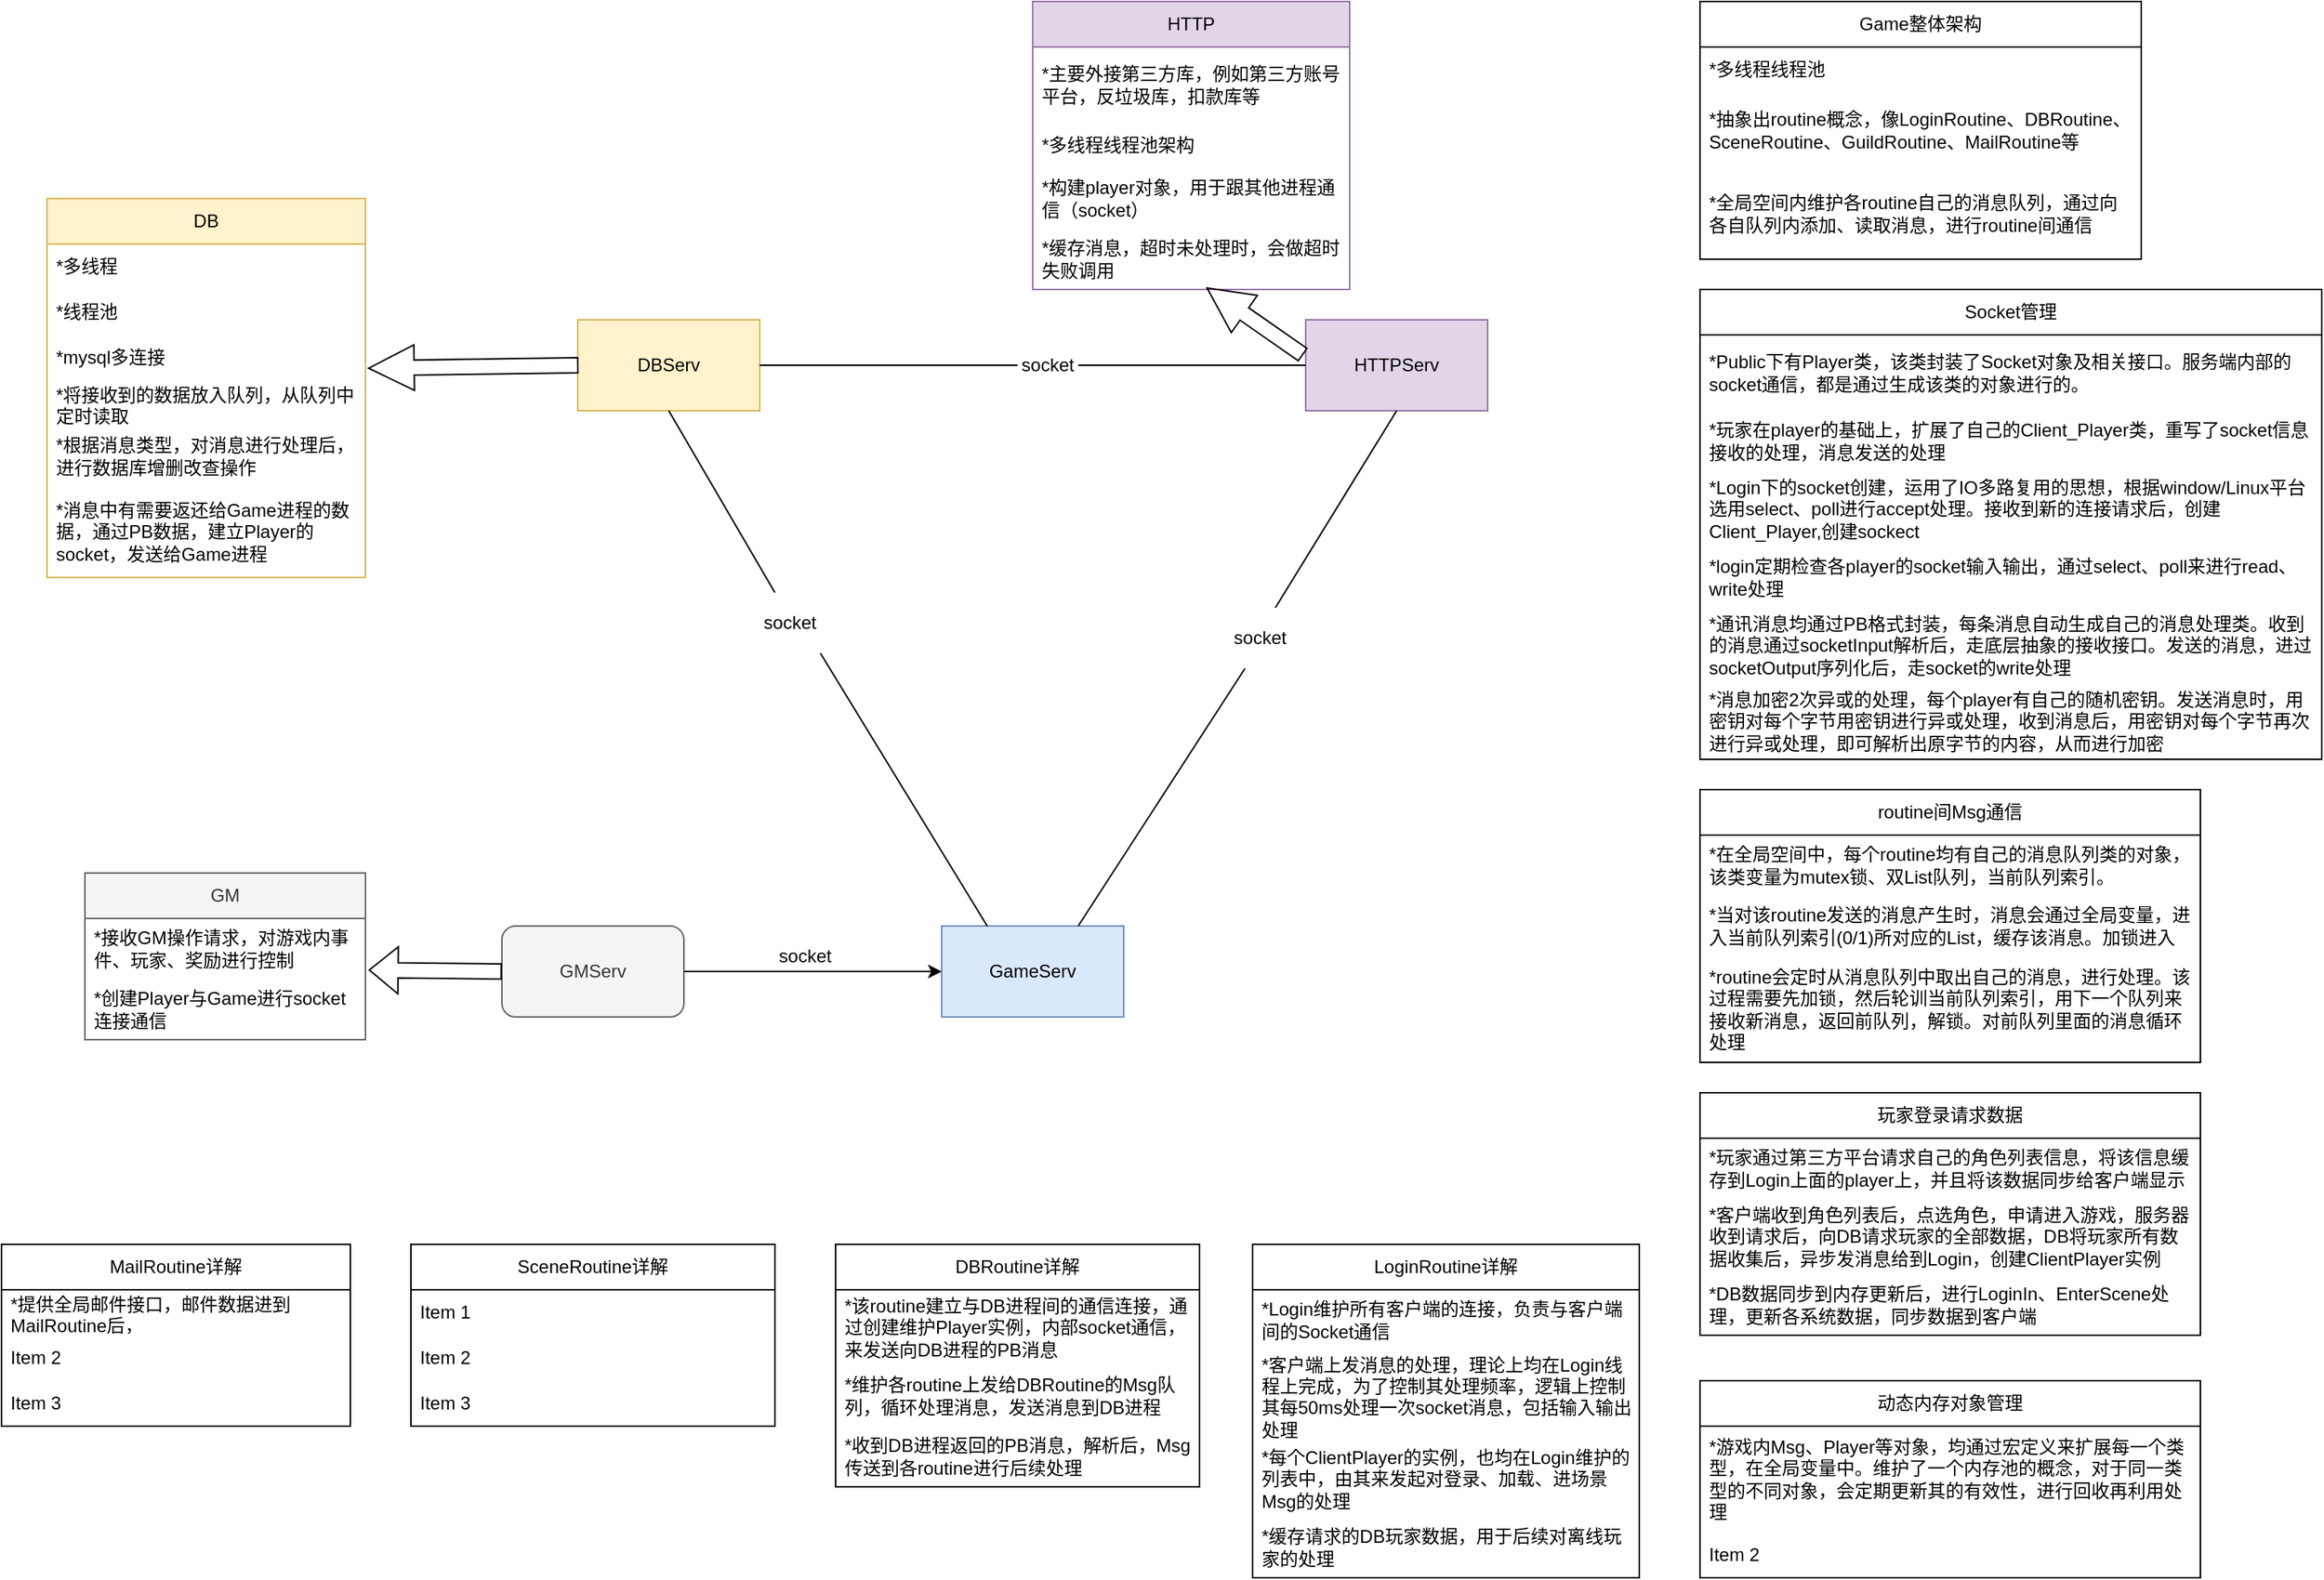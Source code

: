 <mxfile version="20.8.14" type="github">
  <diagram name="第 1 页" id="2zzjvKbSOy1SyM4pG3Pb">
    <mxGraphModel dx="1434" dy="764" grid="1" gridSize="10" guides="1" tooltips="1" connect="1" arrows="1" fold="1" page="1" pageScale="1" pageWidth="827" pageHeight="1169" math="0" shadow="0">
      <root>
        <mxCell id="0" />
        <mxCell id="1" parent="0" />
        <mxCell id="Lvl2Drqpu6WyYU6d_-Ae-1" value="GameServ" style="rounded=0;whiteSpace=wrap;html=1;fillColor=#dae8fc;strokeColor=#6c8ebf;" parent="1" vertex="1">
          <mxGeometry x="670" y="630" width="120" height="60" as="geometry" />
        </mxCell>
        <mxCell id="Lvl2Drqpu6WyYU6d_-Ae-2" value="DBServ" style="rounded=0;whiteSpace=wrap;html=1;fillColor=#fff2cc;strokeColor=#d6b656;" parent="1" vertex="1">
          <mxGeometry x="430" y="230" width="120" height="60" as="geometry" />
        </mxCell>
        <mxCell id="Lvl2Drqpu6WyYU6d_-Ae-3" value="HTTPServ" style="rounded=0;whiteSpace=wrap;html=1;fillColor=#e1d5e7;strokeColor=#9673a6;" parent="1" vertex="1">
          <mxGeometry x="910" y="230" width="120" height="60" as="geometry" />
        </mxCell>
        <mxCell id="Lvl2Drqpu6WyYU6d_-Ae-4" value="GMServ" style="rounded=1;whiteSpace=wrap;html=1;fillColor=#f5f5f5;fontColor=#333333;strokeColor=#666666;" parent="1" vertex="1">
          <mxGeometry x="380" y="630" width="120" height="60" as="geometry" />
        </mxCell>
        <mxCell id="Lvl2Drqpu6WyYU6d_-Ae-5" value="" style="endArrow=none;html=1;rounded=0;entryX=0.5;entryY=1;entryDx=0;entryDy=0;exitX=0.25;exitY=0;exitDx=0;exitDy=0;startArrow=none;" parent="1" source="Lvl2Drqpu6WyYU6d_-Ae-9" target="Lvl2Drqpu6WyYU6d_-Ae-2" edge="1">
          <mxGeometry width="50" height="50" relative="1" as="geometry">
            <mxPoint x="390" y="420" as="sourcePoint" />
            <mxPoint x="440" y="370" as="targetPoint" />
          </mxGeometry>
        </mxCell>
        <mxCell id="Lvl2Drqpu6WyYU6d_-Ae-6" value="" style="endArrow=none;html=1;rounded=0;entryX=0;entryY=0.5;entryDx=0;entryDy=0;exitX=1;exitY=0.5;exitDx=0;exitDy=0;startArrow=none;" parent="1" source="Lvl2Drqpu6WyYU6d_-Ae-13" target="Lvl2Drqpu6WyYU6d_-Ae-3" edge="1">
          <mxGeometry width="50" height="50" relative="1" as="geometry">
            <mxPoint x="390" y="420" as="sourcePoint" />
            <mxPoint x="440" y="370" as="targetPoint" />
          </mxGeometry>
        </mxCell>
        <mxCell id="Lvl2Drqpu6WyYU6d_-Ae-7" value="" style="endArrow=none;html=1;rounded=0;entryX=0.5;entryY=1;entryDx=0;entryDy=0;exitX=0.75;exitY=0;exitDx=0;exitDy=0;startArrow=none;" parent="1" source="Lvl2Drqpu6WyYU6d_-Ae-11" target="Lvl2Drqpu6WyYU6d_-Ae-3" edge="1">
          <mxGeometry width="50" height="50" relative="1" as="geometry">
            <mxPoint x="390" y="420" as="sourcePoint" />
            <mxPoint x="440" y="370" as="targetPoint" />
          </mxGeometry>
        </mxCell>
        <mxCell id="Lvl2Drqpu6WyYU6d_-Ae-10" value="" style="endArrow=none;html=1;rounded=0;entryX=1;entryY=1;entryDx=0;entryDy=0;exitX=0.25;exitY=0;exitDx=0;exitDy=0;" parent="1" source="Lvl2Drqpu6WyYU6d_-Ae-1" target="Lvl2Drqpu6WyYU6d_-Ae-9" edge="1">
          <mxGeometry width="50" height="50" relative="1" as="geometry">
            <mxPoint x="384" y="880" as="sourcePoint" />
            <mxPoint x="170" y="140" as="targetPoint" />
          </mxGeometry>
        </mxCell>
        <mxCell id="Lvl2Drqpu6WyYU6d_-Ae-9" value="socket" style="whiteSpace=wrap;html=1;aspect=fixed;strokeColor=none;" parent="1" vertex="1">
          <mxGeometry x="550" y="410" width="40" height="40" as="geometry" />
        </mxCell>
        <mxCell id="Lvl2Drqpu6WyYU6d_-Ae-12" value="socket" style="whiteSpace=wrap;html=1;aspect=fixed;strokeColor=none;" parent="1" vertex="1">
          <mxGeometry x="560" y="630" width="40" height="40" as="geometry" />
        </mxCell>
        <mxCell id="Lvl2Drqpu6WyYU6d_-Ae-14" value="" style="endArrow=none;html=1;rounded=0;exitX=0.75;exitY=0;exitDx=0;exitDy=0;entryX=0.25;entryY=1;entryDx=0;entryDy=0;" parent="1" source="Lvl2Drqpu6WyYU6d_-Ae-1" target="Lvl2Drqpu6WyYU6d_-Ae-11" edge="1">
          <mxGeometry width="50" height="50" relative="1" as="geometry">
            <mxPoint x="444" y="880" as="sourcePoint" />
            <mxPoint x="960" y="380" as="targetPoint" />
          </mxGeometry>
        </mxCell>
        <mxCell id="Lvl2Drqpu6WyYU6d_-Ae-11" value="socket" style="whiteSpace=wrap;html=1;aspect=fixed;strokeColor=none;" parent="1" vertex="1">
          <mxGeometry x="860" y="420" width="40" height="40" as="geometry" />
        </mxCell>
        <mxCell id="Lvl2Drqpu6WyYU6d_-Ae-16" value="" style="endArrow=none;html=1;rounded=0;entryX=0;entryY=0.5;entryDx=0;entryDy=0;exitX=1;exitY=0.5;exitDx=0;exitDy=0;" parent="1" source="Lvl2Drqpu6WyYU6d_-Ae-2" target="Lvl2Drqpu6WyYU6d_-Ae-13" edge="1">
          <mxGeometry width="50" height="50" relative="1" as="geometry">
            <mxPoint x="280" y="160" as="sourcePoint" />
            <mxPoint x="570" y="160" as="targetPoint" />
          </mxGeometry>
        </mxCell>
        <mxCell id="Lvl2Drqpu6WyYU6d_-Ae-13" value="socket" style="whiteSpace=wrap;html=1;aspect=fixed;strokeColor=none;" parent="1" vertex="1">
          <mxGeometry x="720" y="240" width="40" height="40" as="geometry" />
        </mxCell>
        <mxCell id="Lvl2Drqpu6WyYU6d_-Ae-17" value="" style="endArrow=classic;html=1;rounded=0;exitX=1;exitY=0.5;exitDx=0;exitDy=0;entryX=0;entryY=0.5;entryDx=0;entryDy=0;" parent="1" source="Lvl2Drqpu6WyYU6d_-Ae-4" target="Lvl2Drqpu6WyYU6d_-Ae-1" edge="1">
          <mxGeometry width="50" height="50" relative="1" as="geometry">
            <mxPoint x="390" y="720" as="sourcePoint" />
            <mxPoint x="440" y="670" as="targetPoint" />
          </mxGeometry>
        </mxCell>
        <mxCell id="Lvl2Drqpu6WyYU6d_-Ae-18" value="" style="shape=arrow;endArrow=classic;html=1;rounded=0;exitX=0;exitY=0.5;exitDx=0;exitDy=0;entryX=1.01;entryY=0.733;entryDx=0;entryDy=0;entryPerimeter=0;" parent="1" source="Lvl2Drqpu6WyYU6d_-Ae-2" target="Lvl2Drqpu6WyYU6d_-Ae-31" edge="1">
          <mxGeometry width="50" height="50" relative="1" as="geometry">
            <mxPoint x="390" y="320" as="sourcePoint" />
            <mxPoint x="240" y="150" as="targetPoint" />
          </mxGeometry>
        </mxCell>
        <mxCell id="Lvl2Drqpu6WyYU6d_-Ae-20" value="HTTP" style="swimlane;fontStyle=0;childLayout=stackLayout;horizontal=1;startSize=30;horizontalStack=0;resizeParent=1;resizeParentMax=0;resizeLast=0;collapsible=1;marginBottom=0;whiteSpace=wrap;html=1;fillColor=#e1d5e7;strokeColor=#9673a6;" parent="1" vertex="1">
          <mxGeometry x="730" y="20" width="209" height="190" as="geometry">
            <mxRectangle x="1280" y="40" width="60" height="30" as="alternateBounds" />
          </mxGeometry>
        </mxCell>
        <mxCell id="Lvl2Drqpu6WyYU6d_-Ae-21" value="*主要外接第三方库，例如第三方账号平台，反垃圾库，扣款库等" style="text;strokeColor=none;fillColor=none;align=left;verticalAlign=middle;spacingLeft=4;spacingRight=4;overflow=hidden;points=[[0,0.5],[1,0.5]];portConstraint=eastwest;rotatable=0;whiteSpace=wrap;html=1;" parent="Lvl2Drqpu6WyYU6d_-Ae-20" vertex="1">
          <mxGeometry y="30" width="209" height="50" as="geometry" />
        </mxCell>
        <mxCell id="Lvl2Drqpu6WyYU6d_-Ae-22" value="*多线程线程池架构" style="text;strokeColor=none;fillColor=none;align=left;verticalAlign=middle;spacingLeft=4;spacingRight=4;overflow=hidden;points=[[0,0.5],[1,0.5]];portConstraint=eastwest;rotatable=0;whiteSpace=wrap;html=1;" parent="Lvl2Drqpu6WyYU6d_-Ae-20" vertex="1">
          <mxGeometry y="80" width="209" height="30" as="geometry" />
        </mxCell>
        <mxCell id="Lvl2Drqpu6WyYU6d_-Ae-23" value="*构建player对象，用于跟其他进程通信（socket）" style="text;strokeColor=none;fillColor=none;align=left;verticalAlign=middle;spacingLeft=4;spacingRight=4;overflow=hidden;points=[[0,0.5],[1,0.5]];portConstraint=eastwest;rotatable=0;whiteSpace=wrap;html=1;" parent="Lvl2Drqpu6WyYU6d_-Ae-20" vertex="1">
          <mxGeometry y="110" width="209" height="40" as="geometry" />
        </mxCell>
        <mxCell id="Lvl2Drqpu6WyYU6d_-Ae-26" value="*缓存消息，超时未处理时，会做超时失败调用" style="text;strokeColor=none;fillColor=none;align=left;verticalAlign=middle;spacingLeft=4;spacingRight=4;overflow=hidden;points=[[0,0.5],[1,0.5]];portConstraint=eastwest;rotatable=0;whiteSpace=wrap;html=1;fontSize=12;fontFamily=Helvetica;fontColor=default;" parent="Lvl2Drqpu6WyYU6d_-Ae-20" vertex="1">
          <mxGeometry y="150" width="209" height="40" as="geometry" />
        </mxCell>
        <mxCell id="Lvl2Drqpu6WyYU6d_-Ae-28" value="DB" style="swimlane;fontStyle=0;childLayout=stackLayout;horizontal=1;startSize=30;horizontalStack=0;resizeParent=1;resizeParentMax=0;resizeLast=0;collapsible=1;marginBottom=0;whiteSpace=wrap;html=1;strokeColor=#d6b656;fontFamily=Helvetica;fontSize=12;fillColor=#fff2cc;" parent="1" vertex="1">
          <mxGeometry x="80" y="150" width="210" height="250" as="geometry">
            <mxRectangle x="30" y="40" width="60" height="30" as="alternateBounds" />
          </mxGeometry>
        </mxCell>
        <mxCell id="Lvl2Drqpu6WyYU6d_-Ae-29" value="*多线程" style="text;strokeColor=none;fillColor=none;align=left;verticalAlign=middle;spacingLeft=4;spacingRight=4;overflow=hidden;points=[[0,0.5],[1,0.5]];portConstraint=eastwest;rotatable=0;whiteSpace=wrap;html=1;fontSize=12;fontFamily=Helvetica;fontColor=default;" parent="Lvl2Drqpu6WyYU6d_-Ae-28" vertex="1">
          <mxGeometry y="30" width="210" height="30" as="geometry" />
        </mxCell>
        <mxCell id="Lvl2Drqpu6WyYU6d_-Ae-30" value="*线程池" style="text;strokeColor=none;fillColor=none;align=left;verticalAlign=middle;spacingLeft=4;spacingRight=4;overflow=hidden;points=[[0,0.5],[1,0.5]];portConstraint=eastwest;rotatable=0;whiteSpace=wrap;html=1;fontSize=12;fontFamily=Helvetica;fontColor=default;" parent="Lvl2Drqpu6WyYU6d_-Ae-28" vertex="1">
          <mxGeometry y="60" width="210" height="30" as="geometry" />
        </mxCell>
        <mxCell id="Lvl2Drqpu6WyYU6d_-Ae-31" value="*mysql多连接" style="text;strokeColor=none;fillColor=none;align=left;verticalAlign=middle;spacingLeft=4;spacingRight=4;overflow=hidden;points=[[0,0.5],[1,0.5]];portConstraint=eastwest;rotatable=0;whiteSpace=wrap;html=1;fontSize=12;fontFamily=Helvetica;fontColor=default;" parent="Lvl2Drqpu6WyYU6d_-Ae-28" vertex="1">
          <mxGeometry y="90" width="210" height="30" as="geometry" />
        </mxCell>
        <mxCell id="Lvl2Drqpu6WyYU6d_-Ae-32" value="*将接收到的数据放入队列，从队列中定时读取" style="text;strokeColor=none;fillColor=none;align=left;verticalAlign=middle;spacingLeft=4;spacingRight=4;overflow=hidden;points=[[0,0.5],[1,0.5]];portConstraint=eastwest;rotatable=0;whiteSpace=wrap;html=1;fontSize=12;fontFamily=Helvetica;fontColor=default;" parent="Lvl2Drqpu6WyYU6d_-Ae-28" vertex="1">
          <mxGeometry y="120" width="210" height="30" as="geometry" />
        </mxCell>
        <mxCell id="Lvl2Drqpu6WyYU6d_-Ae-34" value="*根据消息类型，对消息进行处理后，进行数据库增删改查操作" style="text;strokeColor=none;fillColor=none;align=left;verticalAlign=middle;spacingLeft=4;spacingRight=4;overflow=hidden;points=[[0,0.5],[1,0.5]];portConstraint=eastwest;rotatable=0;whiteSpace=wrap;html=1;fontSize=12;fontFamily=Helvetica;fontColor=default;" parent="Lvl2Drqpu6WyYU6d_-Ae-28" vertex="1">
          <mxGeometry y="150" width="210" height="40" as="geometry" />
        </mxCell>
        <mxCell id="Lvl2Drqpu6WyYU6d_-Ae-33" value="*消息中有需要返还给Game进程的数据，通过PB数据，建立Player的socket，发送给Game进程" style="text;strokeColor=none;fillColor=none;align=left;verticalAlign=middle;spacingLeft=4;spacingRight=4;overflow=hidden;points=[[0,0.5],[1,0.5]];portConstraint=eastwest;rotatable=0;whiteSpace=wrap;html=1;fontSize=12;fontFamily=Helvetica;fontColor=default;" parent="Lvl2Drqpu6WyYU6d_-Ae-28" vertex="1">
          <mxGeometry y="190" width="210" height="60" as="geometry" />
        </mxCell>
        <mxCell id="Lvl2Drqpu6WyYU6d_-Ae-35" value="" style="shape=arrow;endArrow=classic;html=1;rounded=0;fontFamily=Helvetica;fontSize=12;fontColor=default;entryX=0.55;entryY=0.975;entryDx=0;entryDy=0;entryPerimeter=0;exitX=-0.017;exitY=0.383;exitDx=0;exitDy=0;exitPerimeter=0;" parent="1" source="Lvl2Drqpu6WyYU6d_-Ae-3" target="Lvl2Drqpu6WyYU6d_-Ae-26" edge="1">
          <mxGeometry width="50" height="50" relative="1" as="geometry">
            <mxPoint x="850" y="220" as="sourcePoint" />
            <mxPoint x="900" y="170" as="targetPoint" />
          </mxGeometry>
        </mxCell>
        <mxCell id="Lvl2Drqpu6WyYU6d_-Ae-37" value="Game整体架构" style="swimlane;fontStyle=0;childLayout=stackLayout;horizontal=1;startSize=30;horizontalStack=0;resizeParent=1;resizeParentMax=0;resizeLast=0;collapsible=1;marginBottom=0;whiteSpace=wrap;html=1;strokeColor=default;fontFamily=Helvetica;fontSize=12;fontColor=default;fillColor=default;" parent="1" vertex="1">
          <mxGeometry x="1170" y="20" width="291" height="170" as="geometry" />
        </mxCell>
        <mxCell id="Lvl2Drqpu6WyYU6d_-Ae-38" value="*多线程线程池" style="text;strokeColor=none;fillColor=none;align=left;verticalAlign=middle;spacingLeft=4;spacingRight=4;overflow=hidden;points=[[0,0.5],[1,0.5]];portConstraint=eastwest;rotatable=0;whiteSpace=wrap;html=1;fontSize=12;fontFamily=Helvetica;fontColor=default;" parent="Lvl2Drqpu6WyYU6d_-Ae-37" vertex="1">
          <mxGeometry y="30" width="291" height="30" as="geometry" />
        </mxCell>
        <mxCell id="Lvl2Drqpu6WyYU6d_-Ae-39" value="*抽象出routine概念，像LoginRoutine、DBRoutine、SceneRoutine、GuildRoutine、MailRoutine等" style="text;strokeColor=none;fillColor=none;align=left;verticalAlign=middle;spacingLeft=4;spacingRight=4;overflow=hidden;points=[[0,0.5],[1,0.5]];portConstraint=eastwest;rotatable=0;whiteSpace=wrap;html=1;fontSize=12;fontFamily=Helvetica;fontColor=default;" parent="Lvl2Drqpu6WyYU6d_-Ae-37" vertex="1">
          <mxGeometry y="60" width="291" height="50" as="geometry" />
        </mxCell>
        <mxCell id="Lvl2Drqpu6WyYU6d_-Ae-40" value="*全局空间内维护各routine自己的消息队列，通过向各自队列内添加、读取消息，进行routine间通信" style="text;strokeColor=none;fillColor=none;align=left;verticalAlign=middle;spacingLeft=4;spacingRight=4;overflow=hidden;points=[[0,0.5],[1,0.5]];portConstraint=eastwest;rotatable=0;whiteSpace=wrap;html=1;fontSize=12;fontFamily=Helvetica;fontColor=default;" parent="Lvl2Drqpu6WyYU6d_-Ae-37" vertex="1">
          <mxGeometry y="110" width="291" height="60" as="geometry" />
        </mxCell>
        <mxCell id="Lvl2Drqpu6WyYU6d_-Ae-41" value="Socket管理" style="swimlane;fontStyle=0;childLayout=stackLayout;horizontal=1;startSize=30;horizontalStack=0;resizeParent=1;resizeParentMax=0;resizeLast=0;collapsible=1;marginBottom=0;whiteSpace=wrap;html=1;strokeColor=default;fontFamily=Helvetica;fontSize=12;fontColor=default;fillColor=default;" parent="1" vertex="1">
          <mxGeometry x="1170" y="210" width="410" height="310" as="geometry" />
        </mxCell>
        <mxCell id="Lvl2Drqpu6WyYU6d_-Ae-42" value="*Public下有Player类，该类封装了Socket对象及相关接口。服务端内部的socket通信，都是通过生成该类的对象进行的。" style="text;strokeColor=none;fillColor=none;align=left;verticalAlign=middle;spacingLeft=4;spacingRight=4;overflow=hidden;points=[[0,0.5],[1,0.5]];portConstraint=eastwest;rotatable=0;whiteSpace=wrap;html=1;fontSize=12;fontFamily=Helvetica;fontColor=default;" parent="Lvl2Drqpu6WyYU6d_-Ae-41" vertex="1">
          <mxGeometry y="30" width="410" height="50" as="geometry" />
        </mxCell>
        <mxCell id="Lvl2Drqpu6WyYU6d_-Ae-43" value="*玩家在player的基础上，扩展了自己的Client_Player类，重写了socket信息接收的处理，消息发送的处理" style="text;strokeColor=none;fillColor=none;align=left;verticalAlign=middle;spacingLeft=4;spacingRight=4;overflow=hidden;points=[[0,0.5],[1,0.5]];portConstraint=eastwest;rotatable=0;whiteSpace=wrap;html=1;fontSize=12;fontFamily=Helvetica;fontColor=default;" parent="Lvl2Drqpu6WyYU6d_-Ae-41" vertex="1">
          <mxGeometry y="80" width="410" height="40" as="geometry" />
        </mxCell>
        <mxCell id="Lvl2Drqpu6WyYU6d_-Ae-44" value="*Login下的socket创建，运用了IO多路复用的思想，根据window/Linux平台选用select、poll进行accept处理。接收到新的连接请求后，创建Client_Player,创建sockect" style="text;strokeColor=none;fillColor=none;align=left;verticalAlign=middle;spacingLeft=4;spacingRight=4;overflow=hidden;points=[[0,0.5],[1,0.5]];portConstraint=eastwest;rotatable=0;whiteSpace=wrap;html=1;fontSize=12;fontFamily=Helvetica;fontColor=default;" parent="Lvl2Drqpu6WyYU6d_-Ae-41" vertex="1">
          <mxGeometry y="120" width="410" height="50" as="geometry" />
        </mxCell>
        <mxCell id="Lvl2Drqpu6WyYU6d_-Ae-78" value="*login定期检查各player的socket输入输出，通过select、poll来进行read、write处理" style="text;strokeColor=none;fillColor=none;align=left;verticalAlign=middle;spacingLeft=4;spacingRight=4;overflow=hidden;points=[[0,0.5],[1,0.5]];portConstraint=eastwest;rotatable=0;whiteSpace=wrap;html=1;fontSize=12;fontFamily=Helvetica;fontColor=default;" parent="Lvl2Drqpu6WyYU6d_-Ae-41" vertex="1">
          <mxGeometry y="170" width="410" height="40" as="geometry" />
        </mxCell>
        <mxCell id="Lvl2Drqpu6WyYU6d_-Ae-80" value="*通讯消息均通过PB格式封装，每条消息自动生成自己的消息处理类。收到的消息通过socketInput解析后，走底层抽象的接收接口。发送的消息，进过socketOutput序列化后，走socket的write处理" style="text;strokeColor=none;fillColor=none;align=left;verticalAlign=middle;spacingLeft=4;spacingRight=4;overflow=hidden;points=[[0,0.5],[1,0.5]];portConstraint=eastwest;rotatable=0;whiteSpace=wrap;html=1;fontSize=12;fontFamily=Helvetica;fontColor=default;" parent="Lvl2Drqpu6WyYU6d_-Ae-41" vertex="1">
          <mxGeometry y="210" width="410" height="50" as="geometry" />
        </mxCell>
        <mxCell id="Lvl2Drqpu6WyYU6d_-Ae-79" value="*消息加密2次异或的处理，每个player有自己的随机密钥。发送消息时，用密钥对每个字节用密钥进行异或处理，收到消息后，用密钥对每个字节再次进行异或处理，即可解析出原字节的内容，从而进行加密" style="text;strokeColor=none;fillColor=none;align=left;verticalAlign=middle;spacingLeft=4;spacingRight=4;overflow=hidden;points=[[0,0.5],[1,0.5]];portConstraint=eastwest;rotatable=0;whiteSpace=wrap;html=1;fontSize=12;fontFamily=Helvetica;fontColor=default;" parent="Lvl2Drqpu6WyYU6d_-Ae-41" vertex="1">
          <mxGeometry y="260" width="410" height="50" as="geometry" />
        </mxCell>
        <mxCell id="Lvl2Drqpu6WyYU6d_-Ae-45" value="routine间Msg通信" style="swimlane;fontStyle=0;childLayout=stackLayout;horizontal=1;startSize=30;horizontalStack=0;resizeParent=1;resizeParentMax=0;resizeLast=0;collapsible=1;marginBottom=0;whiteSpace=wrap;html=1;strokeColor=default;fontFamily=Helvetica;fontSize=12;fontColor=default;fillColor=default;" parent="1" vertex="1">
          <mxGeometry x="1170" y="540" width="330" height="180" as="geometry" />
        </mxCell>
        <mxCell id="Lvl2Drqpu6WyYU6d_-Ae-46" value="*在全局空间中，每个routine均有自己的消息队列类的对象，该类变量为mutex锁、双List队列，当前队列索引。" style="text;strokeColor=none;fillColor=none;align=left;verticalAlign=middle;spacingLeft=4;spacingRight=4;overflow=hidden;points=[[0,0.5],[1,0.5]];portConstraint=eastwest;rotatable=0;whiteSpace=wrap;html=1;fontSize=12;fontFamily=Helvetica;fontColor=default;" parent="Lvl2Drqpu6WyYU6d_-Ae-45" vertex="1">
          <mxGeometry y="30" width="330" height="40" as="geometry" />
        </mxCell>
        <mxCell id="Lvl2Drqpu6WyYU6d_-Ae-47" value="*当对该routine发送的消息产生时，消息会通过全局变量，进入当前队列索引(0/1)所对应的List，缓存该消息。加锁进入" style="text;strokeColor=none;fillColor=none;align=left;verticalAlign=middle;spacingLeft=4;spacingRight=4;overflow=hidden;points=[[0,0.5],[1,0.5]];portConstraint=eastwest;rotatable=0;whiteSpace=wrap;html=1;fontSize=12;fontFamily=Helvetica;fontColor=default;" parent="Lvl2Drqpu6WyYU6d_-Ae-45" vertex="1">
          <mxGeometry y="70" width="330" height="40" as="geometry" />
        </mxCell>
        <mxCell id="Lvl2Drqpu6WyYU6d_-Ae-48" value="*routine会定时从消息队列中取出自己的消息，进行处理。该过程需要先加锁，然后轮训当前队列索引，用下一个队列来接收新消息，返回前队列，解锁。对前队列里面的消息循环处理" style="text;strokeColor=none;fillColor=none;align=left;verticalAlign=middle;spacingLeft=4;spacingRight=4;overflow=hidden;points=[[0,0.5],[1,0.5]];portConstraint=eastwest;rotatable=0;whiteSpace=wrap;html=1;fontSize=12;fontFamily=Helvetica;fontColor=default;" parent="Lvl2Drqpu6WyYU6d_-Ae-45" vertex="1">
          <mxGeometry y="110" width="330" height="70" as="geometry" />
        </mxCell>
        <mxCell id="Lvl2Drqpu6WyYU6d_-Ae-49" value="玩家登录请求数据" style="swimlane;fontStyle=0;childLayout=stackLayout;horizontal=1;startSize=30;horizontalStack=0;resizeParent=1;resizeParentMax=0;resizeLast=0;collapsible=1;marginBottom=0;whiteSpace=wrap;html=1;strokeColor=default;fontFamily=Helvetica;fontSize=12;fontColor=default;fillColor=default;" parent="1" vertex="1">
          <mxGeometry x="1170" y="740" width="330" height="160" as="geometry" />
        </mxCell>
        <mxCell id="Lvl2Drqpu6WyYU6d_-Ae-50" value="*玩家通过第三方平台请求自己的角色列表信息，将该信息缓存到Login上面的player上，并且将该数据同步给客户端显示" style="text;strokeColor=none;fillColor=none;align=left;verticalAlign=middle;spacingLeft=4;spacingRight=4;overflow=hidden;points=[[0,0.5],[1,0.5]];portConstraint=eastwest;rotatable=0;whiteSpace=wrap;html=1;fontSize=12;fontFamily=Helvetica;fontColor=default;" parent="Lvl2Drqpu6WyYU6d_-Ae-49" vertex="1">
          <mxGeometry y="30" width="330" height="40" as="geometry" />
        </mxCell>
        <mxCell id="Lvl2Drqpu6WyYU6d_-Ae-51" value="*客户端收到角色列表后，点选角色，申请进入游戏，服务器收到请求后，向DB请求玩家的全部数据，DB将玩家所有数据收集后，异步发消息给到Login，创建ClientPlayer实例" style="text;strokeColor=none;fillColor=none;align=left;verticalAlign=middle;spacingLeft=4;spacingRight=4;overflow=hidden;points=[[0,0.5],[1,0.5]];portConstraint=eastwest;rotatable=0;whiteSpace=wrap;html=1;fontSize=12;fontFamily=Helvetica;fontColor=default;" parent="Lvl2Drqpu6WyYU6d_-Ae-49" vertex="1">
          <mxGeometry y="70" width="330" height="50" as="geometry" />
        </mxCell>
        <mxCell id="Lvl2Drqpu6WyYU6d_-Ae-52" value="*DB数据同步到内存更新后，进行LoginIn、EnterScene处理，更新各系统数据，同步数据到客户端" style="text;strokeColor=none;fillColor=none;align=left;verticalAlign=middle;spacingLeft=4;spacingRight=4;overflow=hidden;points=[[0,0.5],[1,0.5]];portConstraint=eastwest;rotatable=0;whiteSpace=wrap;html=1;fontSize=12;fontFamily=Helvetica;fontColor=default;" parent="Lvl2Drqpu6WyYU6d_-Ae-49" vertex="1">
          <mxGeometry y="120" width="330" height="40" as="geometry" />
        </mxCell>
        <mxCell id="Lvl2Drqpu6WyYU6d_-Ae-53" value="动态内存对象管理" style="swimlane;fontStyle=0;childLayout=stackLayout;horizontal=1;startSize=30;horizontalStack=0;resizeParent=1;resizeParentMax=0;resizeLast=0;collapsible=1;marginBottom=0;whiteSpace=wrap;html=1;strokeColor=default;fontFamily=Helvetica;fontSize=12;fontColor=default;fillColor=default;" parent="1" vertex="1">
          <mxGeometry x="1170" y="930" width="330" height="130" as="geometry" />
        </mxCell>
        <mxCell id="Lvl2Drqpu6WyYU6d_-Ae-54" value="*游戏内Msg、Player等对象，均通过宏定义来扩展每一个类型，在全局变量中。维护了一个内存池的概念，对于同一类型的不同对象，会定期更新其的有效性，进行回收再利用处理" style="text;strokeColor=none;fillColor=none;align=left;verticalAlign=middle;spacingLeft=4;spacingRight=4;overflow=hidden;points=[[0,0.5],[1,0.5]];portConstraint=eastwest;rotatable=0;whiteSpace=wrap;html=1;fontSize=12;fontFamily=Helvetica;fontColor=default;" parent="Lvl2Drqpu6WyYU6d_-Ae-53" vertex="1">
          <mxGeometry y="30" width="330" height="70" as="geometry" />
        </mxCell>
        <mxCell id="Lvl2Drqpu6WyYU6d_-Ae-55" value="Item 2" style="text;strokeColor=none;fillColor=none;align=left;verticalAlign=middle;spacingLeft=4;spacingRight=4;overflow=hidden;points=[[0,0.5],[1,0.5]];portConstraint=eastwest;rotatable=0;whiteSpace=wrap;html=1;fontSize=12;fontFamily=Helvetica;fontColor=default;" parent="Lvl2Drqpu6WyYU6d_-Ae-53" vertex="1">
          <mxGeometry y="100" width="330" height="30" as="geometry" />
        </mxCell>
        <mxCell id="Lvl2Drqpu6WyYU6d_-Ae-57" value="GM" style="swimlane;fontStyle=0;childLayout=stackLayout;horizontal=1;startSize=30;horizontalStack=0;resizeParent=1;resizeParentMax=0;resizeLast=0;collapsible=1;marginBottom=0;whiteSpace=wrap;html=1;strokeColor=#666666;fontFamily=Helvetica;fontSize=12;fontColor=#333333;fillColor=#f5f5f5;" parent="1" vertex="1">
          <mxGeometry x="105" y="595" width="185" height="110" as="geometry" />
        </mxCell>
        <mxCell id="Lvl2Drqpu6WyYU6d_-Ae-58" value="*接收GM操作请求，对游戏内事件、玩家、奖励进行控制" style="text;strokeColor=none;fillColor=none;align=left;verticalAlign=middle;spacingLeft=4;spacingRight=4;overflow=hidden;points=[[0,0.5],[1,0.5]];portConstraint=eastwest;rotatable=0;whiteSpace=wrap;html=1;fontSize=12;fontFamily=Helvetica;fontColor=default;" parent="Lvl2Drqpu6WyYU6d_-Ae-57" vertex="1">
          <mxGeometry y="30" width="185" height="40" as="geometry" />
        </mxCell>
        <mxCell id="Lvl2Drqpu6WyYU6d_-Ae-59" value="*创建Player与Game进行socket连接通信" style="text;strokeColor=none;fillColor=none;align=left;verticalAlign=middle;spacingLeft=4;spacingRight=4;overflow=hidden;points=[[0,0.5],[1,0.5]];portConstraint=eastwest;rotatable=0;whiteSpace=wrap;html=1;fontSize=12;fontFamily=Helvetica;fontColor=default;" parent="Lvl2Drqpu6WyYU6d_-Ae-57" vertex="1">
          <mxGeometry y="70" width="185" height="40" as="geometry" />
        </mxCell>
        <mxCell id="Lvl2Drqpu6WyYU6d_-Ae-61" value="" style="shape=flexArrow;endArrow=classic;html=1;rounded=0;fontFamily=Helvetica;fontSize=12;fontColor=default;startSize=30;exitX=0;exitY=0.5;exitDx=0;exitDy=0;entryX=1.011;entryY=0.85;entryDx=0;entryDy=0;entryPerimeter=0;" parent="1" source="Lvl2Drqpu6WyYU6d_-Ae-4" target="Lvl2Drqpu6WyYU6d_-Ae-58" edge="1">
          <mxGeometry width="50" height="50" relative="1" as="geometry">
            <mxPoint x="410" y="510" as="sourcePoint" />
            <mxPoint x="210" y="660" as="targetPoint" />
          </mxGeometry>
        </mxCell>
        <mxCell id="Lvl2Drqpu6WyYU6d_-Ae-62" value="LoginRoutine详解" style="swimlane;fontStyle=0;childLayout=stackLayout;horizontal=1;startSize=30;horizontalStack=0;resizeParent=1;resizeParentMax=0;resizeLast=0;collapsible=1;marginBottom=0;whiteSpace=wrap;html=1;strokeColor=default;fontFamily=Helvetica;fontSize=12;fontColor=default;fillColor=default;" parent="1" vertex="1">
          <mxGeometry x="875" y="840" width="255" height="220" as="geometry" />
        </mxCell>
        <mxCell id="Lvl2Drqpu6WyYU6d_-Ae-63" value="*Login维护所有客户端的连接，负责与客户端间的Socket通信" style="text;strokeColor=none;fillColor=none;align=left;verticalAlign=middle;spacingLeft=4;spacingRight=4;overflow=hidden;points=[[0,0.5],[1,0.5]];portConstraint=eastwest;rotatable=0;whiteSpace=wrap;html=1;fontSize=12;fontFamily=Helvetica;fontColor=default;" parent="Lvl2Drqpu6WyYU6d_-Ae-62" vertex="1">
          <mxGeometry y="30" width="255" height="40" as="geometry" />
        </mxCell>
        <mxCell id="Lvl2Drqpu6WyYU6d_-Ae-64" value="*客户端上发消息的处理，理论上均在Login线程上完成，为了控制其处理频率，逻辑上控制其每50ms处理一次socket消息，包括输入输出处理" style="text;strokeColor=none;fillColor=none;align=left;verticalAlign=middle;spacingLeft=4;spacingRight=4;overflow=hidden;points=[[0,0.5],[1,0.5]];portConstraint=eastwest;rotatable=0;whiteSpace=wrap;html=1;fontSize=12;fontFamily=Helvetica;fontColor=default;" parent="Lvl2Drqpu6WyYU6d_-Ae-62" vertex="1">
          <mxGeometry y="70" width="255" height="60" as="geometry" />
        </mxCell>
        <mxCell id="Lvl2Drqpu6WyYU6d_-Ae-65" value="*每个ClientPlayer的实例，也均在Login维护的列表中，由其来发起对登录、加载、进场景Msg的处理" style="text;strokeColor=none;fillColor=none;align=left;verticalAlign=middle;spacingLeft=4;spacingRight=4;overflow=hidden;points=[[0,0.5],[1,0.5]];portConstraint=eastwest;rotatable=0;whiteSpace=wrap;html=1;fontSize=12;fontFamily=Helvetica;fontColor=default;" parent="Lvl2Drqpu6WyYU6d_-Ae-62" vertex="1">
          <mxGeometry y="130" width="255" height="50" as="geometry" />
        </mxCell>
        <mxCell id="Yj9RLWytKUJUargRE9Hu-1" value="*缓存请求的DB玩家数据，用于后续对离线玩家的处理" style="text;strokeColor=none;fillColor=none;align=left;verticalAlign=middle;spacingLeft=4;spacingRight=4;overflow=hidden;points=[[0,0.5],[1,0.5]];portConstraint=eastwest;rotatable=0;whiteSpace=wrap;html=1;" vertex="1" parent="Lvl2Drqpu6WyYU6d_-Ae-62">
          <mxGeometry y="180" width="255" height="40" as="geometry" />
        </mxCell>
        <mxCell id="Lvl2Drqpu6WyYU6d_-Ae-66" value="DBRoutine详解" style="swimlane;fontStyle=0;childLayout=stackLayout;horizontal=1;startSize=30;horizontalStack=0;resizeParent=1;resizeParentMax=0;resizeLast=0;collapsible=1;marginBottom=0;whiteSpace=wrap;html=1;strokeColor=default;fontFamily=Helvetica;fontSize=12;fontColor=default;fillColor=default;" parent="1" vertex="1">
          <mxGeometry x="600" y="840" width="240" height="160" as="geometry" />
        </mxCell>
        <mxCell id="Lvl2Drqpu6WyYU6d_-Ae-67" value="*该routine建立与DB进程间的通信连接，通过创建维护Player实例，内部socket通信，来发送向DB进程的PB消息" style="text;strokeColor=none;fillColor=none;align=left;verticalAlign=middle;spacingLeft=4;spacingRight=4;overflow=hidden;points=[[0,0.5],[1,0.5]];portConstraint=eastwest;rotatable=0;whiteSpace=wrap;html=1;fontSize=12;fontFamily=Helvetica;fontColor=default;" parent="Lvl2Drqpu6WyYU6d_-Ae-66" vertex="1">
          <mxGeometry y="30" width="240" height="50" as="geometry" />
        </mxCell>
        <mxCell id="Lvl2Drqpu6WyYU6d_-Ae-69" value="*维护各routine上发给DBRoutine的Msg队列，循环处理消息，发送消息到DB进程" style="text;strokeColor=none;fillColor=none;align=left;verticalAlign=middle;spacingLeft=4;spacingRight=4;overflow=hidden;points=[[0,0.5],[1,0.5]];portConstraint=eastwest;rotatable=0;whiteSpace=wrap;html=1;fontSize=12;fontFamily=Helvetica;fontColor=default;" parent="Lvl2Drqpu6WyYU6d_-Ae-66" vertex="1">
          <mxGeometry y="80" width="240" height="40" as="geometry" />
        </mxCell>
        <mxCell id="Lvl2Drqpu6WyYU6d_-Ae-68" value="*收到DB进程返回的PB消息，解析后，Msg传送到各routine进行后续处理" style="text;strokeColor=none;fillColor=none;align=left;verticalAlign=middle;spacingLeft=4;spacingRight=4;overflow=hidden;points=[[0,0.5],[1,0.5]];portConstraint=eastwest;rotatable=0;whiteSpace=wrap;html=1;fontSize=12;fontFamily=Helvetica;fontColor=default;" parent="Lvl2Drqpu6WyYU6d_-Ae-66" vertex="1">
          <mxGeometry y="120" width="240" height="40" as="geometry" />
        </mxCell>
        <mxCell id="Lvl2Drqpu6WyYU6d_-Ae-70" value="SceneRoutine详解" style="swimlane;fontStyle=0;childLayout=stackLayout;horizontal=1;startSize=30;horizontalStack=0;resizeParent=1;resizeParentMax=0;resizeLast=0;collapsible=1;marginBottom=0;whiteSpace=wrap;html=1;strokeColor=default;fontFamily=Helvetica;fontSize=12;fontColor=default;fillColor=default;" parent="1" vertex="1">
          <mxGeometry x="320" y="840" width="240" height="120" as="geometry" />
        </mxCell>
        <mxCell id="Lvl2Drqpu6WyYU6d_-Ae-71" value="Item 1" style="text;strokeColor=none;fillColor=none;align=left;verticalAlign=middle;spacingLeft=4;spacingRight=4;overflow=hidden;points=[[0,0.5],[1,0.5]];portConstraint=eastwest;rotatable=0;whiteSpace=wrap;html=1;fontSize=12;fontFamily=Helvetica;fontColor=default;" parent="Lvl2Drqpu6WyYU6d_-Ae-70" vertex="1">
          <mxGeometry y="30" width="240" height="30" as="geometry" />
        </mxCell>
        <mxCell id="Lvl2Drqpu6WyYU6d_-Ae-72" value="Item 2" style="text;strokeColor=none;fillColor=none;align=left;verticalAlign=middle;spacingLeft=4;spacingRight=4;overflow=hidden;points=[[0,0.5],[1,0.5]];portConstraint=eastwest;rotatable=0;whiteSpace=wrap;html=1;fontSize=12;fontFamily=Helvetica;fontColor=default;" parent="Lvl2Drqpu6WyYU6d_-Ae-70" vertex="1">
          <mxGeometry y="60" width="240" height="30" as="geometry" />
        </mxCell>
        <mxCell id="Lvl2Drqpu6WyYU6d_-Ae-73" value="Item 3" style="text;strokeColor=none;fillColor=none;align=left;verticalAlign=middle;spacingLeft=4;spacingRight=4;overflow=hidden;points=[[0,0.5],[1,0.5]];portConstraint=eastwest;rotatable=0;whiteSpace=wrap;html=1;fontSize=12;fontFamily=Helvetica;fontColor=default;" parent="Lvl2Drqpu6WyYU6d_-Ae-70" vertex="1">
          <mxGeometry y="90" width="240" height="30" as="geometry" />
        </mxCell>
        <mxCell id="Lvl2Drqpu6WyYU6d_-Ae-74" value="MailRoutine详解" style="swimlane;fontStyle=0;childLayout=stackLayout;horizontal=1;startSize=30;horizontalStack=0;resizeParent=1;resizeParentMax=0;resizeLast=0;collapsible=1;marginBottom=0;whiteSpace=wrap;html=1;strokeColor=default;fontFamily=Helvetica;fontSize=12;fontColor=default;fillColor=default;" parent="1" vertex="1">
          <mxGeometry x="50" y="840" width="230" height="120" as="geometry" />
        </mxCell>
        <mxCell id="Lvl2Drqpu6WyYU6d_-Ae-75" value="*提供全局邮件接口，邮件数据进到MailRoutine后，" style="text;strokeColor=none;fillColor=none;align=left;verticalAlign=middle;spacingLeft=4;spacingRight=4;overflow=hidden;points=[[0,0.5],[1,0.5]];portConstraint=eastwest;rotatable=0;whiteSpace=wrap;html=1;fontSize=12;fontFamily=Helvetica;fontColor=default;" parent="Lvl2Drqpu6WyYU6d_-Ae-74" vertex="1">
          <mxGeometry y="30" width="230" height="30" as="geometry" />
        </mxCell>
        <mxCell id="Lvl2Drqpu6WyYU6d_-Ae-76" value="Item 2" style="text;strokeColor=none;fillColor=none;align=left;verticalAlign=middle;spacingLeft=4;spacingRight=4;overflow=hidden;points=[[0,0.5],[1,0.5]];portConstraint=eastwest;rotatable=0;whiteSpace=wrap;html=1;fontSize=12;fontFamily=Helvetica;fontColor=default;" parent="Lvl2Drqpu6WyYU6d_-Ae-74" vertex="1">
          <mxGeometry y="60" width="230" height="30" as="geometry" />
        </mxCell>
        <mxCell id="Lvl2Drqpu6WyYU6d_-Ae-77" value="Item 3" style="text;strokeColor=none;fillColor=none;align=left;verticalAlign=middle;spacingLeft=4;spacingRight=4;overflow=hidden;points=[[0,0.5],[1,0.5]];portConstraint=eastwest;rotatable=0;whiteSpace=wrap;html=1;fontSize=12;fontFamily=Helvetica;fontColor=default;" parent="Lvl2Drqpu6WyYU6d_-Ae-74" vertex="1">
          <mxGeometry y="90" width="230" height="30" as="geometry" />
        </mxCell>
      </root>
    </mxGraphModel>
  </diagram>
</mxfile>
